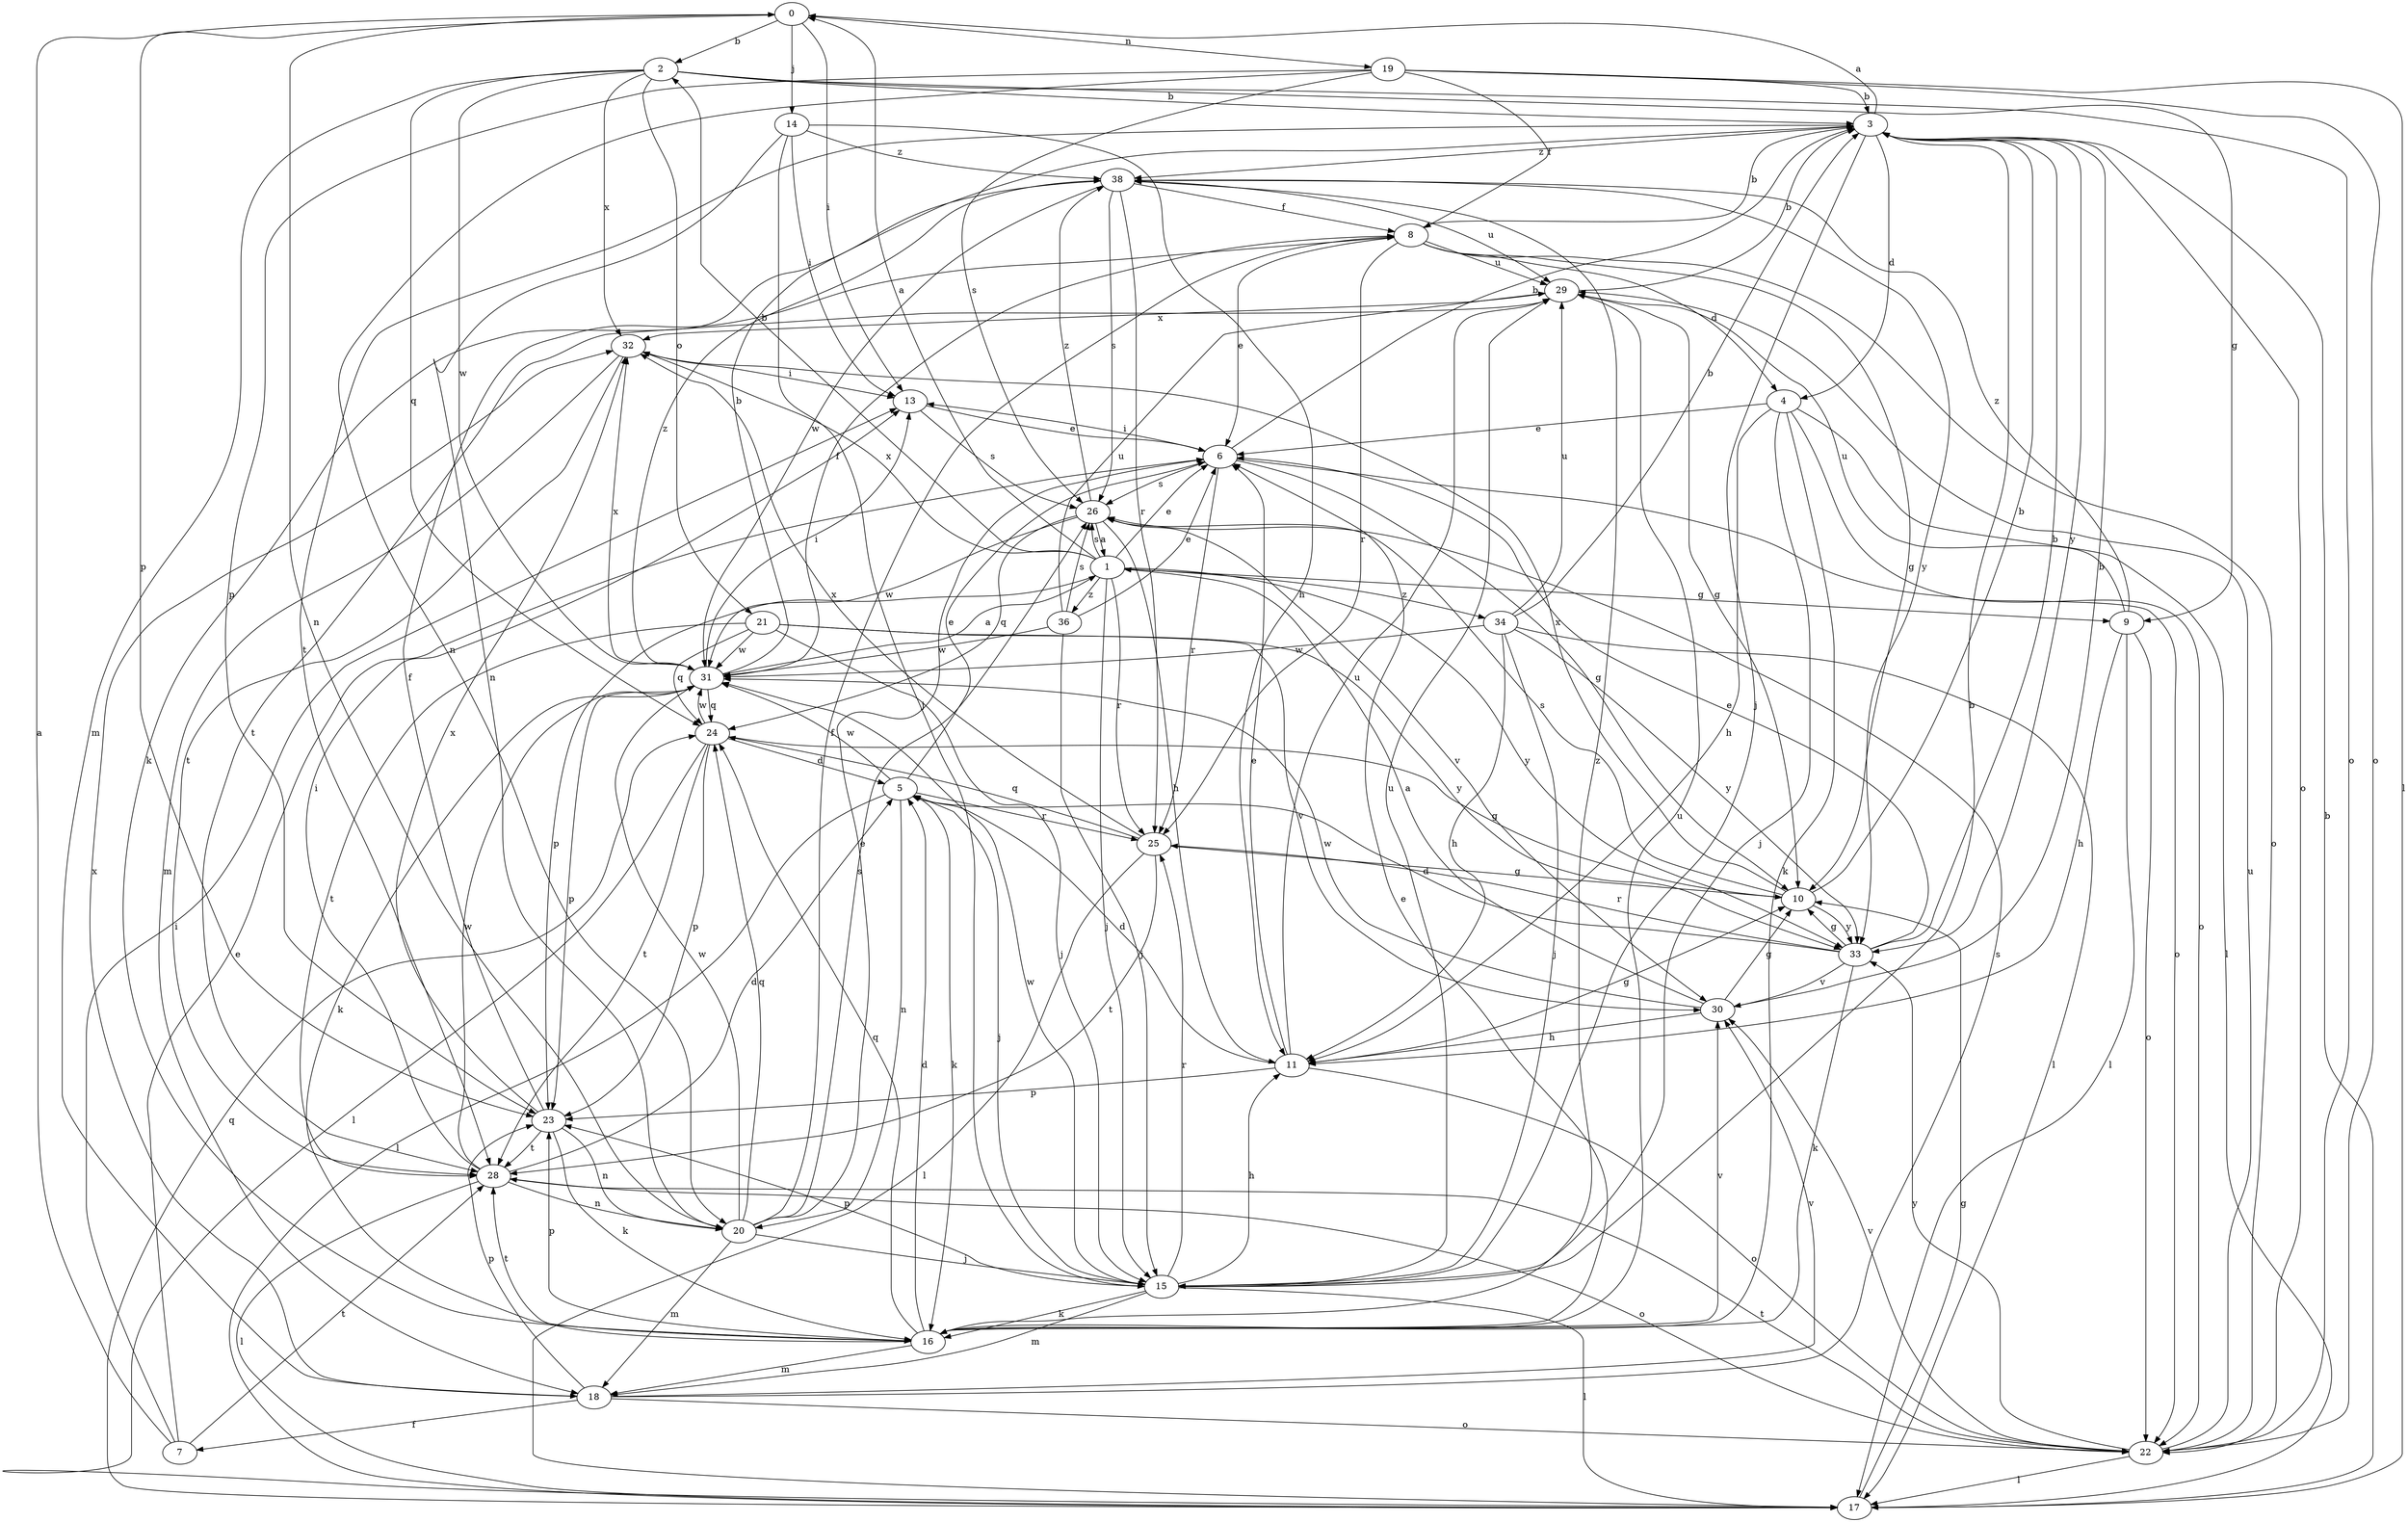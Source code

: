 strict digraph  {
0;
1;
2;
3;
4;
5;
6;
7;
8;
9;
10;
11;
13;
14;
15;
16;
17;
18;
19;
20;
21;
22;
23;
24;
25;
26;
28;
29;
30;
31;
32;
33;
34;
36;
38;
0 -> 2  [label=b];
0 -> 13  [label=i];
0 -> 14  [label=j];
0 -> 19  [label=n];
0 -> 20  [label=n];
0 -> 23  [label=p];
1 -> 0  [label=a];
1 -> 2  [label=b];
1 -> 6  [label=e];
1 -> 9  [label=g];
1 -> 15  [label=j];
1 -> 23  [label=p];
1 -> 25  [label=r];
1 -> 26  [label=s];
1 -> 32  [label=x];
1 -> 33  [label=y];
1 -> 34  [label=z];
1 -> 36  [label=z];
2 -> 3  [label=b];
2 -> 9  [label=g];
2 -> 18  [label=m];
2 -> 21  [label=o];
2 -> 22  [label=o];
2 -> 24  [label=q];
2 -> 31  [label=w];
2 -> 32  [label=x];
3 -> 0  [label=a];
3 -> 4  [label=d];
3 -> 15  [label=j];
3 -> 22  [label=o];
3 -> 28  [label=t];
3 -> 33  [label=y];
3 -> 38  [label=z];
4 -> 6  [label=e];
4 -> 11  [label=h];
4 -> 15  [label=j];
4 -> 16  [label=k];
4 -> 17  [label=l];
4 -> 22  [label=o];
5 -> 6  [label=e];
5 -> 15  [label=j];
5 -> 16  [label=k];
5 -> 17  [label=l];
5 -> 20  [label=n];
5 -> 25  [label=r];
5 -> 31  [label=w];
6 -> 3  [label=b];
6 -> 10  [label=g];
6 -> 13  [label=i];
6 -> 22  [label=o];
6 -> 25  [label=r];
6 -> 26  [label=s];
7 -> 0  [label=a];
7 -> 6  [label=e];
7 -> 13  [label=i];
7 -> 28  [label=t];
8 -> 3  [label=b];
8 -> 4  [label=d];
8 -> 6  [label=e];
8 -> 10  [label=g];
8 -> 22  [label=o];
8 -> 25  [label=r];
8 -> 29  [label=u];
9 -> 11  [label=h];
9 -> 17  [label=l];
9 -> 22  [label=o];
9 -> 29  [label=u];
9 -> 38  [label=z];
10 -> 3  [label=b];
10 -> 26  [label=s];
10 -> 32  [label=x];
10 -> 33  [label=y];
11 -> 5  [label=d];
11 -> 6  [label=e];
11 -> 10  [label=g];
11 -> 22  [label=o];
11 -> 23  [label=p];
11 -> 29  [label=u];
13 -> 6  [label=e];
13 -> 26  [label=s];
14 -> 11  [label=h];
14 -> 13  [label=i];
14 -> 15  [label=j];
14 -> 20  [label=n];
14 -> 38  [label=z];
15 -> 3  [label=b];
15 -> 11  [label=h];
15 -> 16  [label=k];
15 -> 17  [label=l];
15 -> 18  [label=m];
15 -> 23  [label=p];
15 -> 25  [label=r];
15 -> 29  [label=u];
15 -> 31  [label=w];
16 -> 5  [label=d];
16 -> 6  [label=e];
16 -> 18  [label=m];
16 -> 23  [label=p];
16 -> 24  [label=q];
16 -> 28  [label=t];
16 -> 29  [label=u];
16 -> 30  [label=v];
16 -> 38  [label=z];
17 -> 3  [label=b];
17 -> 10  [label=g];
17 -> 24  [label=q];
18 -> 7  [label=f];
18 -> 22  [label=o];
18 -> 23  [label=p];
18 -> 26  [label=s];
18 -> 30  [label=v];
18 -> 32  [label=x];
19 -> 3  [label=b];
19 -> 8  [label=f];
19 -> 17  [label=l];
19 -> 20  [label=n];
19 -> 22  [label=o];
19 -> 23  [label=p];
19 -> 26  [label=s];
20 -> 6  [label=e];
20 -> 8  [label=f];
20 -> 15  [label=j];
20 -> 18  [label=m];
20 -> 24  [label=q];
20 -> 26  [label=s];
20 -> 31  [label=w];
21 -> 15  [label=j];
21 -> 24  [label=q];
21 -> 28  [label=t];
21 -> 30  [label=v];
21 -> 31  [label=w];
21 -> 33  [label=y];
22 -> 17  [label=l];
22 -> 28  [label=t];
22 -> 29  [label=u];
22 -> 30  [label=v];
22 -> 33  [label=y];
23 -> 8  [label=f];
23 -> 16  [label=k];
23 -> 20  [label=n];
23 -> 28  [label=t];
23 -> 32  [label=x];
24 -> 5  [label=d];
24 -> 10  [label=g];
24 -> 17  [label=l];
24 -> 23  [label=p];
24 -> 28  [label=t];
24 -> 31  [label=w];
25 -> 10  [label=g];
25 -> 17  [label=l];
25 -> 24  [label=q];
25 -> 28  [label=t];
25 -> 32  [label=x];
26 -> 1  [label=a];
26 -> 11  [label=h];
26 -> 24  [label=q];
26 -> 30  [label=v];
26 -> 31  [label=w];
26 -> 38  [label=z];
28 -> 5  [label=d];
28 -> 13  [label=i];
28 -> 17  [label=l];
28 -> 20  [label=n];
28 -> 22  [label=o];
28 -> 31  [label=w];
29 -> 3  [label=b];
29 -> 10  [label=g];
29 -> 28  [label=t];
29 -> 32  [label=x];
30 -> 1  [label=a];
30 -> 3  [label=b];
30 -> 10  [label=g];
30 -> 11  [label=h];
30 -> 31  [label=w];
31 -> 1  [label=a];
31 -> 3  [label=b];
31 -> 8  [label=f];
31 -> 13  [label=i];
31 -> 16  [label=k];
31 -> 23  [label=p];
31 -> 24  [label=q];
31 -> 32  [label=x];
31 -> 38  [label=z];
32 -> 13  [label=i];
32 -> 18  [label=m];
32 -> 28  [label=t];
33 -> 3  [label=b];
33 -> 5  [label=d];
33 -> 6  [label=e];
33 -> 10  [label=g];
33 -> 16  [label=k];
33 -> 25  [label=r];
33 -> 30  [label=v];
34 -> 3  [label=b];
34 -> 11  [label=h];
34 -> 15  [label=j];
34 -> 17  [label=l];
34 -> 29  [label=u];
34 -> 31  [label=w];
34 -> 33  [label=y];
36 -> 6  [label=e];
36 -> 15  [label=j];
36 -> 26  [label=s];
36 -> 29  [label=u];
36 -> 31  [label=w];
38 -> 8  [label=f];
38 -> 16  [label=k];
38 -> 25  [label=r];
38 -> 26  [label=s];
38 -> 29  [label=u];
38 -> 31  [label=w];
38 -> 33  [label=y];
}
